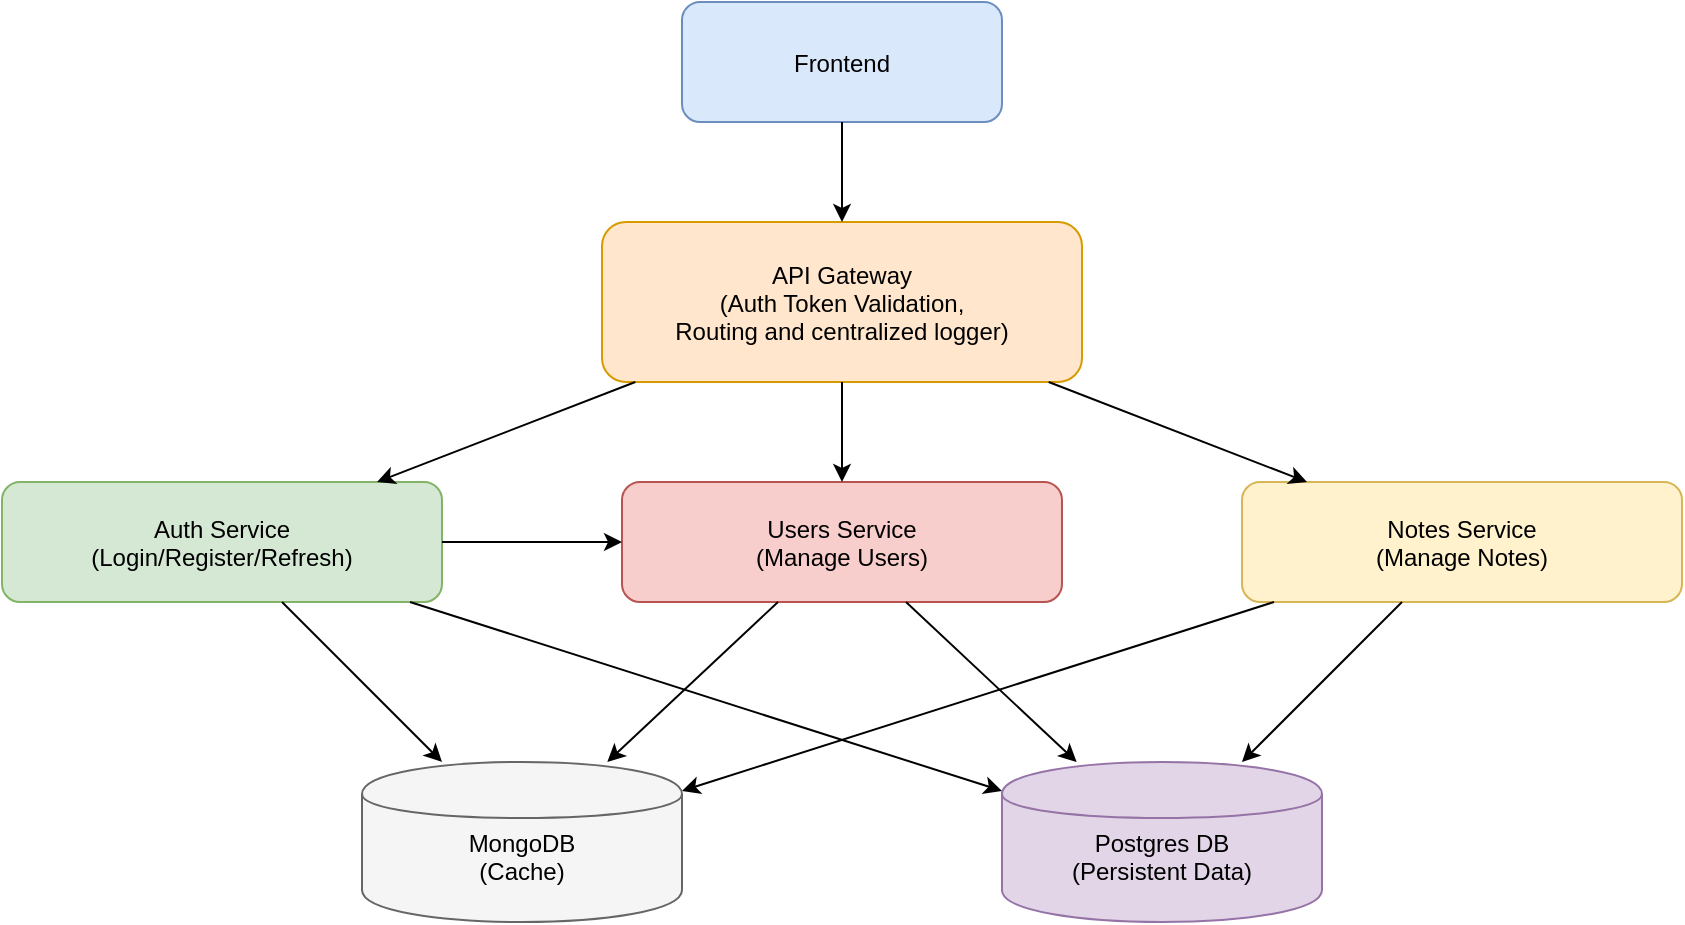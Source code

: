 <mxfile version="28.2.1">
  <diagram id="microservices-architecture" name="Microservices Architecture">
    <mxGraphModel dx="2133" dy="836" grid="1" gridSize="10" guides="1" tooltips="1" connect="1" arrows="1" fold="1" page="1" pageScale="1" pageWidth="827" pageHeight="1169" math="0" shadow="0">
      <root>
        <mxCell id="0" />
        <mxCell id="1" parent="0" />
        <mxCell id="frontend" value="Frontend" style="shape=rectangle;fillColor=#dae8fc;strokeColor=#6c8ebf;rounded=1;" parent="1" vertex="1">
          <mxGeometry x="80" y="200" width="160" height="60" as="geometry" />
        </mxCell>
        <mxCell id="gateway" value="API Gateway &#xa;(Auth Token Validation, &#xa;Routing and centralized logger)" style="shape=rectangle;fillColor=#ffe6cc;strokeColor=#d79b00;rounded=1;" parent="1" vertex="1">
          <mxGeometry x="40" y="310" width="240" height="80" as="geometry" />
        </mxCell>
        <mxCell id="auth" value="Auth Service &#xa;(Login/Register/Refresh)" style="shape=rectangle;fillColor=#d5e8d4;strokeColor=#82b366;rounded=1;" parent="1" vertex="1">
          <mxGeometry x="-260" y="440" width="220" height="60" as="geometry" />
        </mxCell>
        <mxCell id="users" value="Users Service &#xa;(Manage Users)" style="shape=rectangle;fillColor=#f8cecc;strokeColor=#b85450;rounded=1;" parent="1" vertex="1">
          <mxGeometry x="50" y="440" width="220" height="60" as="geometry" />
        </mxCell>
        <mxCell id="notes" value="Notes Service &#xa;(Manage Notes)" style="shape=rectangle;fillColor=#fff2cc;strokeColor=#d6b656;rounded=1;" parent="1" vertex="1">
          <mxGeometry x="360" y="440" width="220" height="60" as="geometry" />
        </mxCell>
        <mxCell id="postgres" value="&#xa;Postgres DB &#xa;(Persistent Data)" style="shape=cylinder;fillColor=#e1d5e7;strokeColor=#9673a6;" parent="1" vertex="1">
          <mxGeometry x="240" y="580" width="160" height="80" as="geometry" />
        </mxCell>
        <mxCell id="mongo" value="&#xa;MongoDB &#xa;(Cache)" style="shape=cylinder;fillColor=#f5f5f5;strokeColor=#666666;" parent="1" vertex="1">
          <mxGeometry x="-80" y="580" width="160" height="80" as="geometry" />
        </mxCell>
        <mxCell id="frontend-gateway" parent="1" source="frontend" target="gateway" edge="1">
          <mxGeometry relative="1" as="geometry" />
        </mxCell>
        <mxCell id="gateway-auth" parent="1" source="gateway" target="auth" edge="1">
          <mxGeometry relative="1" as="geometry" />
        </mxCell>
        <mxCell id="gateway-users" parent="1" source="gateway" target="users" edge="1">
          <mxGeometry relative="1" as="geometry" />
        </mxCell>
        <mxCell id="gateway-notes" parent="1" source="gateway" target="notes" edge="1">
          <mxGeometry relative="1" as="geometry" />
        </mxCell>
        <mxCell id="auth-postgres" parent="1" source="auth" target="postgres" edge="1">
          <mxGeometry relative="1" as="geometry" />
        </mxCell>
        <mxCell id="users-postgres" parent="1" source="users" target="postgres" edge="1">
          <mxGeometry relative="1" as="geometry" />
        </mxCell>
        <mxCell id="notes-postgres" parent="1" source="notes" target="postgres" edge="1">
          <mxGeometry relative="1" as="geometry" />
        </mxCell>
        <mxCell id="auth-mongo" parent="1" source="auth" target="mongo" edge="1">
          <mxGeometry relative="1" as="geometry" />
        </mxCell>
        <mxCell id="users-mongo" parent="1" source="users" target="mongo" edge="1">
          <mxGeometry relative="1" as="geometry" />
        </mxCell>
        <mxCell id="notes-mongo" parent="1" source="notes" target="mongo" edge="1">
          <mxGeometry relative="1" as="geometry" />
        </mxCell>
        <mxCell id="YOfLMnRDZypRUeqLxR55-1" style="entryX=0;entryY=0.5;entryDx=0;entryDy=0;exitX=1;exitY=0.5;exitDx=0;exitDy=0;" edge="1" parent="1" source="auth" target="users">
          <mxGeometry relative="1" as="geometry">
            <mxPoint x="-30" y="470" as="sourcePoint" />
            <mxPoint x="-40" y="490" as="targetPoint" />
          </mxGeometry>
        </mxCell>
      </root>
    </mxGraphModel>
  </diagram>
</mxfile>
